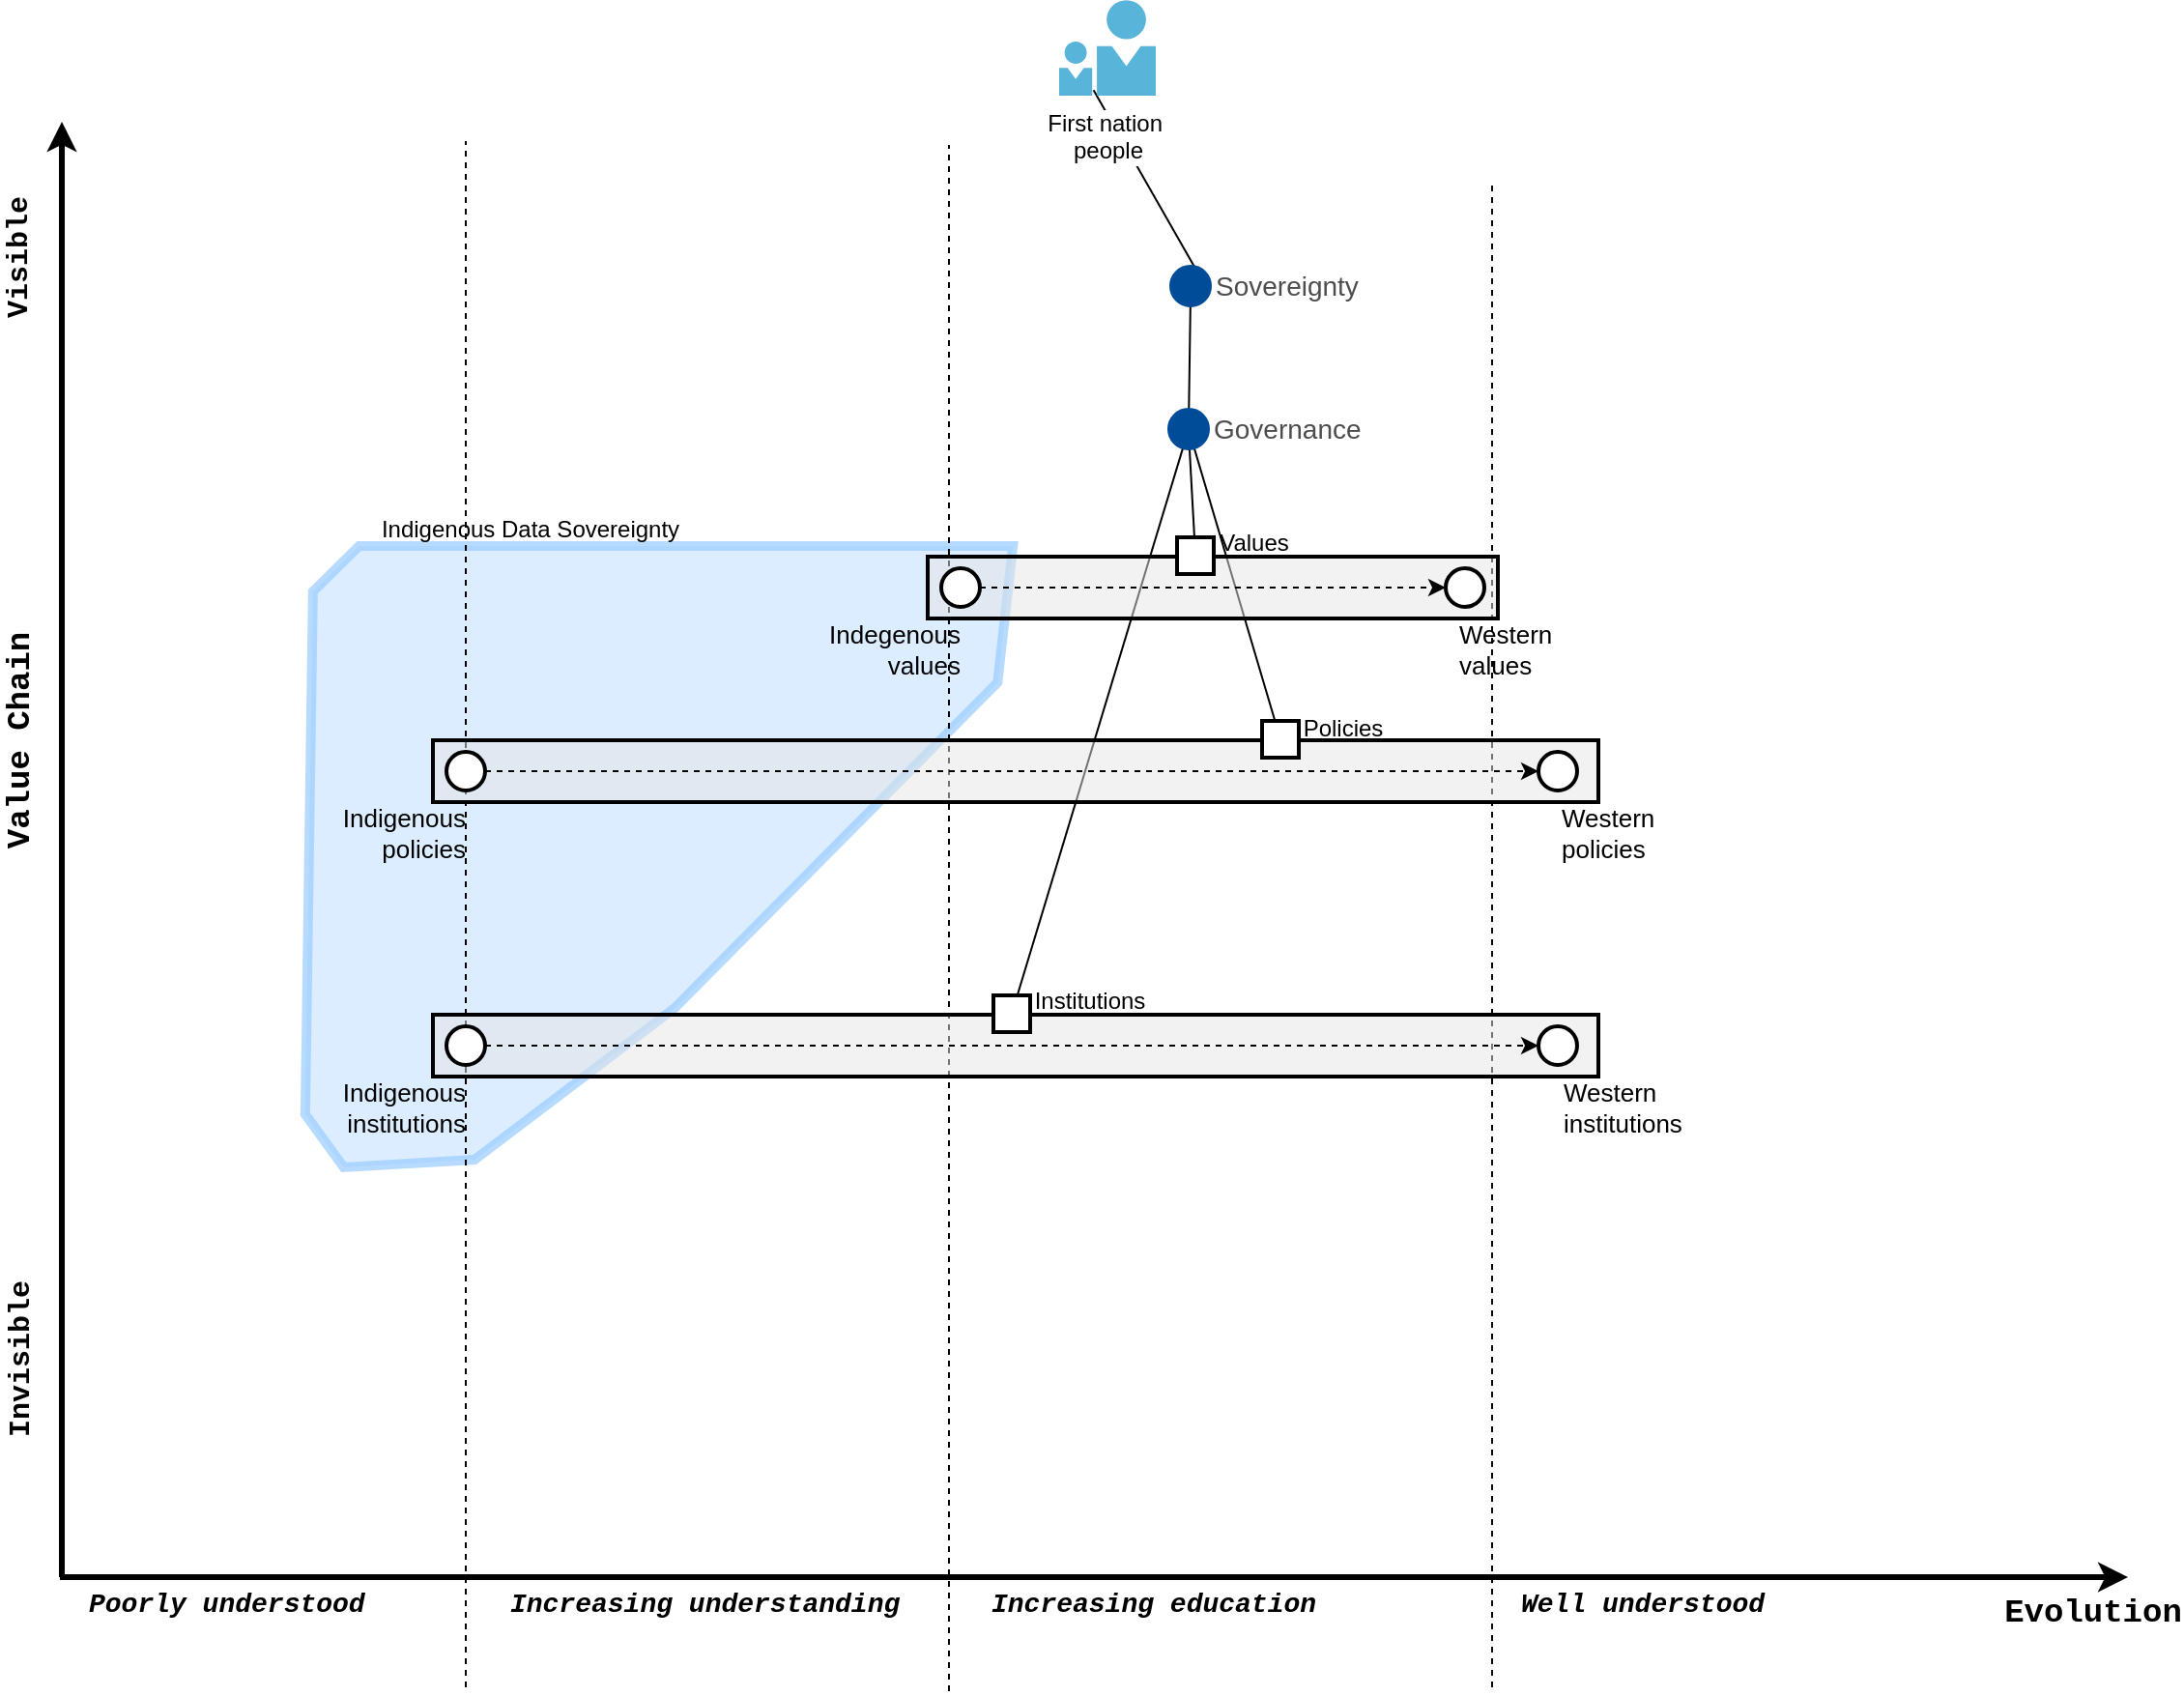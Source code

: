 <mxfile version="19.0.3" type="device"><diagram id="qhIJoozZqgw78SrfXz-q" name="Page-1"><mxGraphModel dx="1414" dy="1196" grid="0" gridSize="10" guides="1" tooltips="1" connect="1" arrows="1" fold="1" page="0" pageScale="1" pageWidth="850" pageHeight="1100" math="0" shadow="0"><root><mxCell id="0"/><mxCell id="1" parent="0"/><mxCell id="r9KVbTgLgUUAM71cX2ND-52" value="" style="rounded=1;verticalLabelPosition=bottom;verticalAlign=top;html=1;shape=mxgraph.basic.polygon;polyCoords=[[0.78,0.06],[0.95,0.06],[0.93,0.24],[0.51,0.67],[0.25,0.87],[0.08,0.88],[0.03,0.81],[0.04,0.12],[0.1,0.06]];polyline=0;strokeWidth=5;fillColor=#CCE5FF;comic=0;enumerate=0;fixDash=0;arcSize=24;strokeColor=#99CCFF;fillOpacity=70;strokeOpacity=70;" vertex="1" parent="1"><mxGeometry x="221" y="290" width="398" height="392" as="geometry"/></mxCell><UserObject label="" tooltip="Wardley Mapping Canvas" id="r9KVbTgLgUUAM71cX2ND-47"><mxCell style="endArrow=none;dashed=1;html=1;strokeWidth=1;fontSize=26;strokeColor=#000000;rounded=0;deletable=0;cloneable=0;movable=0;bendable=0;anchorPointDirection=0;" edge="1" parent="1"><mxGeometry width="50" height="50" relative="1" as="geometry"><mxPoint x="566" y="906" as="sourcePoint"/><mxPoint x="566" y="106" as="targetPoint"/></mxGeometry></mxCell></UserObject><UserObject label="" tooltip="Wardley Mapping Canvas" id="r9KVbTgLgUUAM71cX2ND-1"><mxCell style="endArrow=none;dashed=1;html=1;strokeWidth=1;fontSize=26;strokeColor=#000000;rounded=0;deletable=0;cloneable=0;movable=0;bendable=0;anchorPointDirection=0;" edge="1" parent="1"><mxGeometry width="50" height="50" relative="1" as="geometry"><mxPoint x="316" y="904.0" as="sourcePoint"/><mxPoint x="316" y="104" as="targetPoint"/></mxGeometry></mxCell></UserObject><mxCell id="r9KVbTgLgUUAM71cX2ND-3" value="" style="endArrow=none;dashed=1;html=1;strokeWidth=1;fontSize=26;strokeColor=#000000;rounded=0;deletable=0;cloneable=0;movable=0;bendable=0;anchorPointDirection=0;" edge="1" parent="1"><mxGeometry width="50" height="50" relative="1" as="geometry"><mxPoint x="847.0" y="904.0" as="sourcePoint"/><mxPoint x="847.0" y="124" as="targetPoint"/></mxGeometry></mxCell><mxCell id="r9KVbTgLgUUAM71cX2ND-4" value="" style="endArrow=classic;html=1;strokeWidth=3;fontSize=26;rounded=0;" edge="1" parent="1"><mxGeometry width="50" height="50" relative="1" as="geometry"><mxPoint x="107" y="847.0" as="sourcePoint"/><mxPoint x="107" y="94" as="targetPoint"/></mxGeometry></mxCell><mxCell id="r9KVbTgLgUUAM71cX2ND-5" value="" style="endArrow=classic;html=1;strokeWidth=3;fontSize=26;rounded=0;" edge="1" parent="1"><mxGeometry width="50" height="50" relative="1" as="geometry"><mxPoint x="106.0" y="847.0" as="sourcePoint"/><mxPoint x="1176.0" y="847.0" as="targetPoint"/></mxGeometry></mxCell><mxCell id="r9KVbTgLgUUAM71cX2ND-6" value="&lt;i&gt;Poorly understood&lt;/i&gt;" style="text;html=1;strokeColor=none;fillColor=none;align=left;verticalAlign=top;whiteSpace=wrap;rounded=0;labelPosition=center;verticalLabelPosition=middle;fontFamily=Courier New;fontStyle=1;fontSize=14;" vertex="1" parent="1"><mxGeometry x="119" y="846" width="149" height="28" as="geometry"/></mxCell><mxCell id="r9KVbTgLgUUAM71cX2ND-7" value="&lt;i&gt;Increasing understanding&lt;/i&gt;" style="text;html=1;strokeColor=none;fillColor=none;align=left;verticalAlign=top;whiteSpace=wrap;rounded=0;labelPosition=center;verticalLabelPosition=middle;fontFamily=Courier New;fontStyle=1;fontSize=14;" vertex="1" parent="1"><mxGeometry x="337" y="846" width="211" height="28" as="geometry"/></mxCell><mxCell id="r9KVbTgLgUUAM71cX2ND-8" value="&lt;i&gt;Increasing education&lt;/i&gt;" style="text;html=1;strokeColor=none;fillColor=none;align=left;verticalAlign=top;whiteSpace=wrap;rounded=0;labelPosition=center;verticalLabelPosition=middle;fontFamily=Courier New;fontStyle=1;fontSize=14;" vertex="1" parent="1"><mxGeometry x="586" y="846" width="184" height="28" as="geometry"/></mxCell><mxCell id="r9KVbTgLgUUAM71cX2ND-9" value="&lt;i&gt;Well understood&lt;/i&gt;" style="text;html=1;strokeColor=none;fillColor=none;align=left;verticalAlign=top;whiteSpace=wrap;rounded=0;labelPosition=center;verticalLabelPosition=middle;fontFamily=Courier New;fontStyle=1;fontSize=14;" vertex="1" parent="1"><mxGeometry x="860.0" y="846" width="201" height="28" as="geometry"/></mxCell><mxCell id="r9KVbTgLgUUAM71cX2ND-10" value="Evolution" style="text;html=1;strokeColor=none;fillColor=none;align=center;verticalAlign=middle;whiteSpace=wrap;rounded=0;shadow=0;glass=0;comic=0;fontFamily=Courier New;fontSize=17;fontStyle=1" vertex="1" parent="1"><mxGeometry x="1123" y="856.0" width="70" height="20" as="geometry"/></mxCell><mxCell id="r9KVbTgLgUUAM71cX2ND-13" value="Value Chain" style="text;html=1;strokeColor=none;fillColor=none;align=center;verticalAlign=middle;whiteSpace=wrap;rounded=0;shadow=0;glass=0;comic=0;fontFamily=Courier New;fontSize=17;fontStyle=1;rotation=-90;" vertex="1" parent="1"><mxGeometry x="21" y="404.0" width="130" height="20" as="geometry"/></mxCell><mxCell id="r9KVbTgLgUUAM71cX2ND-14" value="Visible" style="text;html=1;strokeColor=none;fillColor=none;align=center;verticalAlign=middle;whiteSpace=wrap;rounded=0;shadow=0;glass=0;comic=0;fontFamily=Courier New;fontSize=15;fontStyle=1;rotation=-90;" vertex="1" parent="1"><mxGeometry x="40" y="154.0" width="90" height="20" as="geometry"/></mxCell><mxCell id="r9KVbTgLgUUAM71cX2ND-15" value="Invisible" style="text;html=1;strokeColor=none;fillColor=none;align=center;verticalAlign=middle;whiteSpace=wrap;rounded=0;shadow=0;glass=0;comic=0;fontFamily=Courier New;fontSize=15;fontStyle=1;rotation=-90;" vertex="1" parent="1"><mxGeometry x="41" y="724.0" width="90" height="20" as="geometry"/></mxCell><mxCell id="r9KVbTgLgUUAM71cX2ND-49" style="edgeStyle=none;rounded=0;orthogonalLoop=1;jettySize=auto;html=1;startArrow=none;startFill=0;endArrow=none;endFill=0;strokeWidth=1;entryX=0.774;entryY=0.307;entryDx=0;entryDy=0;entryPerimeter=0;exitX=0.356;exitY=0.942;exitDx=0;exitDy=0;exitPerimeter=0;" edge="1" parent="1" source="r9KVbTgLgUUAM71cX2ND-16" target="r9KVbTgLgUUAM71cX2ND-17"><mxGeometry relative="1" as="geometry"><mxPoint x="599.857" y="144.286" as="targetPoint"/></mxGeometry></mxCell><mxCell id="r9KVbTgLgUUAM71cX2ND-16" value="First nation&amp;nbsp;&lt;br&gt;people" style="aspect=fixed;html=1;perimeter=none;align=center;shadow=0;dashed=0;image;fontSize=12;image=img/lib/mscae/PersonWithFriend.svg;rounded=0;glass=0;comic=0;strokeColor=#808080;strokeWidth=3;fillColor=none;" vertex="1" parent="1"><mxGeometry x="623" y="31" width="50" height="49.5" as="geometry"/></mxCell><mxCell id="r9KVbTgLgUUAM71cX2ND-50" style="edgeStyle=none;rounded=0;orthogonalLoop=1;jettySize=auto;html=1;startArrow=none;startFill=0;endArrow=none;endFill=0;strokeWidth=1;" edge="1" parent="1" source="r9KVbTgLgUUAM71cX2ND-17" target="r9KVbTgLgUUAM71cX2ND-20"><mxGeometry relative="1" as="geometry"><mxPoint x="547" y="215" as="targetPoint"/></mxGeometry></mxCell><UserObject label="Sovereignty" tooltip="Immediate (level-1) user need" id="r9KVbTgLgUUAM71cX2ND-17"><mxCell style="ellipse;whiteSpace=wrap;html=1;aspect=fixed;strokeWidth=2;strokeColor=#004C99;fontFamily=Helvetica;fontSize=14;align=left;fontColor=#4D4D4D;fillColor=#004C99;spacingLeft=21;" vertex="1" parent="1"><mxGeometry x="681" y="169" width="20" height="20" as="geometry"/></mxCell></UserObject><mxCell id="r9KVbTgLgUUAM71cX2ND-43" style="edgeStyle=none;rounded=0;orthogonalLoop=1;jettySize=auto;html=1;strokeWidth=1;endArrow=none;endFill=0;" edge="1" parent="1" source="r9KVbTgLgUUAM71cX2ND-20" target="r9KVbTgLgUUAM71cX2ND-23"><mxGeometry relative="1" as="geometry"/></mxCell><mxCell id="r9KVbTgLgUUAM71cX2ND-44" style="edgeStyle=none;rounded=0;orthogonalLoop=1;jettySize=auto;html=1;startArrow=none;startFill=0;endArrow=none;endFill=0;strokeWidth=1;" edge="1" parent="1" source="r9KVbTgLgUUAM71cX2ND-20" target="r9KVbTgLgUUAM71cX2ND-32"><mxGeometry relative="1" as="geometry"/></mxCell><mxCell id="r9KVbTgLgUUAM71cX2ND-45" style="edgeStyle=none;rounded=0;orthogonalLoop=1;jettySize=auto;html=1;startArrow=none;startFill=0;endArrow=none;endFill=0;strokeWidth=1;" edge="1" parent="1" source="r9KVbTgLgUUAM71cX2ND-20" target="r9KVbTgLgUUAM71cX2ND-38"><mxGeometry relative="1" as="geometry"/></mxCell><UserObject label="Governance" tooltip="Immediate (level-1) user need" id="r9KVbTgLgUUAM71cX2ND-20"><mxCell style="ellipse;whiteSpace=wrap;html=1;aspect=fixed;strokeWidth=2;strokeColor=#004C99;fontFamily=Helvetica;fontSize=14;align=left;fontColor=#4D4D4D;fillColor=#004C99;spacingLeft=21;" vertex="1" parent="1"><mxGeometry x="680" y="243" width="20" height="20" as="geometry"/></mxCell></UserObject><mxCell id="r9KVbTgLgUUAM71cX2ND-29" value="" style="group" vertex="1" connectable="0" parent="1"><mxGeometry x="555" y="309" width="337" height="42" as="geometry"/></mxCell><mxCell id="r9KVbTgLgUUAM71cX2ND-25" value="" style="rounded=0;whiteSpace=wrap;html=1;strokeWidth=2;fillColor=#E6E6E6;fillOpacity=50;" vertex="1" parent="r9KVbTgLgUUAM71cX2ND-29"><mxGeometry y="10" width="295" height="32" as="geometry"/></mxCell><mxCell id="r9KVbTgLgUUAM71cX2ND-23" value="Values" style="whiteSpace=wrap;html=1;aspect=fixed;strokeWidth=2;spacingLeft=60;spacingBottom=14;" vertex="1" parent="r9KVbTgLgUUAM71cX2ND-29"><mxGeometry x="129" width="19" height="19" as="geometry"/></mxCell><UserObject label="Indegenous&lt;br&gt;values" tooltip="Component" id="r9KVbTgLgUUAM71cX2ND-26"><mxCell style="ellipse;whiteSpace=wrap;html=1;aspect=fixed;strokeColor=#000000;fillColor=#ffffff;fontFamily=Helvetica;fontSize=13;align=right;strokeWidth=2;spacingRight=-12;spacingBottom=0;verticalAlign=top;labelPosition=left;verticalLabelPosition=bottom;" vertex="1" parent="r9KVbTgLgUUAM71cX2ND-29"><mxGeometry x="7" y="16" width="20" height="20" as="geometry"/></mxCell></UserObject><UserObject label="Western&amp;nbsp;&lt;br&gt;values" tooltip="Component" id="r9KVbTgLgUUAM71cX2ND-27"><mxCell style="ellipse;whiteSpace=wrap;html=1;aspect=fixed;strokeColor=#000000;fillColor=#ffffff;fontFamily=Helvetica;fontSize=13;align=left;strokeWidth=2;labelPosition=right;verticalLabelPosition=bottom;verticalAlign=top;spacingRight=0;spacingLeft=-15;" vertex="1" parent="r9KVbTgLgUUAM71cX2ND-29"><mxGeometry x="268" y="16" width="20" height="20" as="geometry"/></mxCell></UserObject><mxCell id="r9KVbTgLgUUAM71cX2ND-28" value="" style="endArrow=classic;html=1;rounded=0;exitX=1;exitY=0.5;exitDx=0;exitDy=0;entryX=0;entryY=0.5;entryDx=0;entryDy=0;strokeWidth=1;dashed=1;" edge="1" parent="r9KVbTgLgUUAM71cX2ND-29" source="r9KVbTgLgUUAM71cX2ND-26" target="r9KVbTgLgUUAM71cX2ND-27"><mxGeometry width="50" height="50" relative="1" as="geometry"><mxPoint x="89" y="145" as="sourcePoint"/><mxPoint x="139" y="95" as="targetPoint"/></mxGeometry></mxCell><mxCell id="r9KVbTgLgUUAM71cX2ND-30" value="" style="group;sketch=0;fillColor=none;" vertex="1" connectable="0" parent="1"><mxGeometry x="299" y="404" width="603" height="42" as="geometry"/></mxCell><mxCell id="r9KVbTgLgUUAM71cX2ND-31" value="" style="rounded=0;whiteSpace=wrap;html=1;strokeWidth=2;fillColor=#E6E6E6;shadow=0;sketch=0;fillOpacity=50;" vertex="1" parent="r9KVbTgLgUUAM71cX2ND-30"><mxGeometry y="10" width="603" height="32" as="geometry"/></mxCell><mxCell id="r9KVbTgLgUUAM71cX2ND-32" value="Policies" style="whiteSpace=wrap;html=1;aspect=fixed;strokeWidth=2;spacingLeft=65;spacingBottom=12;" vertex="1" parent="r9KVbTgLgUUAM71cX2ND-30"><mxGeometry x="429" width="19" height="19" as="geometry"/></mxCell><UserObject label="Indigenous policies" tooltip="Component" id="r9KVbTgLgUUAM71cX2ND-33"><mxCell style="ellipse;whiteSpace=wrap;html=1;aspect=fixed;strokeColor=#000000;fillColor=#ffffff;fontFamily=Helvetica;fontSize=13;align=right;strokeWidth=2;labelPosition=left;verticalLabelPosition=bottom;verticalAlign=top;spacingRight=-12;" vertex="1" parent="r9KVbTgLgUUAM71cX2ND-30"><mxGeometry x="7" y="16" width="20" height="20" as="geometry"/></mxCell></UserObject><UserObject label="Western policies" tooltip="Component" id="r9KVbTgLgUUAM71cX2ND-34"><mxCell style="ellipse;whiteSpace=wrap;html=1;aspect=fixed;strokeColor=#000000;fillColor=#ffffff;fontFamily=Helvetica;fontSize=13;align=left;strokeWidth=2;labelPosition=right;verticalLabelPosition=bottom;verticalAlign=top;spacingLeft=-10;" vertex="1" parent="r9KVbTgLgUUAM71cX2ND-30"><mxGeometry x="572" y="16" width="20" height="20" as="geometry"/></mxCell></UserObject><mxCell id="r9KVbTgLgUUAM71cX2ND-35" value="" style="endArrow=classic;html=1;rounded=0;exitX=1;exitY=0.5;exitDx=0;exitDy=0;entryX=0;entryY=0.5;entryDx=0;entryDy=0;strokeWidth=1;dashed=1;" edge="1" parent="r9KVbTgLgUUAM71cX2ND-30" source="r9KVbTgLgUUAM71cX2ND-33" target="r9KVbTgLgUUAM71cX2ND-34"><mxGeometry width="50" height="50" relative="1" as="geometry"><mxPoint x="89" y="145" as="sourcePoint"/><mxPoint x="139" y="95" as="targetPoint"/></mxGeometry></mxCell><mxCell id="r9KVbTgLgUUAM71cX2ND-36" value="" style="group" vertex="1" connectable="0" parent="1"><mxGeometry x="299" y="546" width="603" height="42" as="geometry"/></mxCell><mxCell id="r9KVbTgLgUUAM71cX2ND-37" value="" style="rounded=0;whiteSpace=wrap;html=1;strokeWidth=2;fillColor=#E6E6E6;fillOpacity=50;" vertex="1" parent="r9KVbTgLgUUAM71cX2ND-36"><mxGeometry y="10" width="603" height="32" as="geometry"/></mxCell><mxCell id="r9KVbTgLgUUAM71cX2ND-38" value="Institutions" style="whiteSpace=wrap;html=1;aspect=fixed;strokeWidth=2;spacingLeft=80;spacingBottom=13;" vertex="1" parent="r9KVbTgLgUUAM71cX2ND-36"><mxGeometry x="290" width="19" height="19" as="geometry"/></mxCell><UserObject label="Indigenous institutions" tooltip="Component" id="r9KVbTgLgUUAM71cX2ND-39"><mxCell style="ellipse;whiteSpace=wrap;html=1;aspect=fixed;strokeColor=#000000;fillColor=#ffffff;fontFamily=Helvetica;fontSize=13;align=right;strokeWidth=2;labelPosition=left;verticalLabelPosition=bottom;verticalAlign=top;spacingRight=-12;" vertex="1" parent="r9KVbTgLgUUAM71cX2ND-36"><mxGeometry x="7" y="16" width="20" height="20" as="geometry"/></mxCell></UserObject><UserObject label="Western institutions" tooltip="Component" id="r9KVbTgLgUUAM71cX2ND-40"><mxCell style="ellipse;whiteSpace=wrap;html=1;aspect=fixed;strokeColor=#000000;fillColor=#ffffff;fontFamily=Helvetica;fontSize=13;align=left;strokeWidth=2;labelPosition=right;verticalLabelPosition=bottom;verticalAlign=top;spacingLeft=-9;" vertex="1" parent="r9KVbTgLgUUAM71cX2ND-36"><mxGeometry x="572" y="16" width="20" height="20" as="geometry"/></mxCell></UserObject><mxCell id="r9KVbTgLgUUAM71cX2ND-41" value="" style="endArrow=classic;html=1;rounded=0;exitX=1;exitY=0.5;exitDx=0;exitDy=0;entryX=0;entryY=0.5;entryDx=0;entryDy=0;strokeWidth=1;dashed=1;" edge="1" parent="r9KVbTgLgUUAM71cX2ND-36" source="r9KVbTgLgUUAM71cX2ND-39" target="r9KVbTgLgUUAM71cX2ND-40"><mxGeometry width="50" height="50" relative="1" as="geometry"><mxPoint x="89" y="145" as="sourcePoint"/><mxPoint x="139" y="95" as="targetPoint"/></mxGeometry></mxCell><mxCell id="r9KVbTgLgUUAM71cX2ND-46" style="edgeStyle=none;rounded=0;orthogonalLoop=1;jettySize=auto;html=1;exitX=0;exitY=0;exitDx=0;exitDy=0;startArrow=none;startFill=0;endArrow=none;endFill=0;strokeWidth=1;" edge="1" parent="1"><mxGeometry relative="1" as="geometry"><mxPoint x="555.929" y="173.929" as="sourcePoint"/><mxPoint x="555.929" y="173.929" as="targetPoint"/></mxGeometry></mxCell><mxCell id="r9KVbTgLgUUAM71cX2ND-53" value="Indigenous Data Sovereignty" style="text;html=1;align=center;verticalAlign=middle;resizable=0;points=[];autosize=1;strokeColor=none;fillColor=none;" vertex="1" parent="1"><mxGeometry x="267" y="296" width="164" height="18" as="geometry"/></mxCell></root></mxGraphModel></diagram></mxfile>